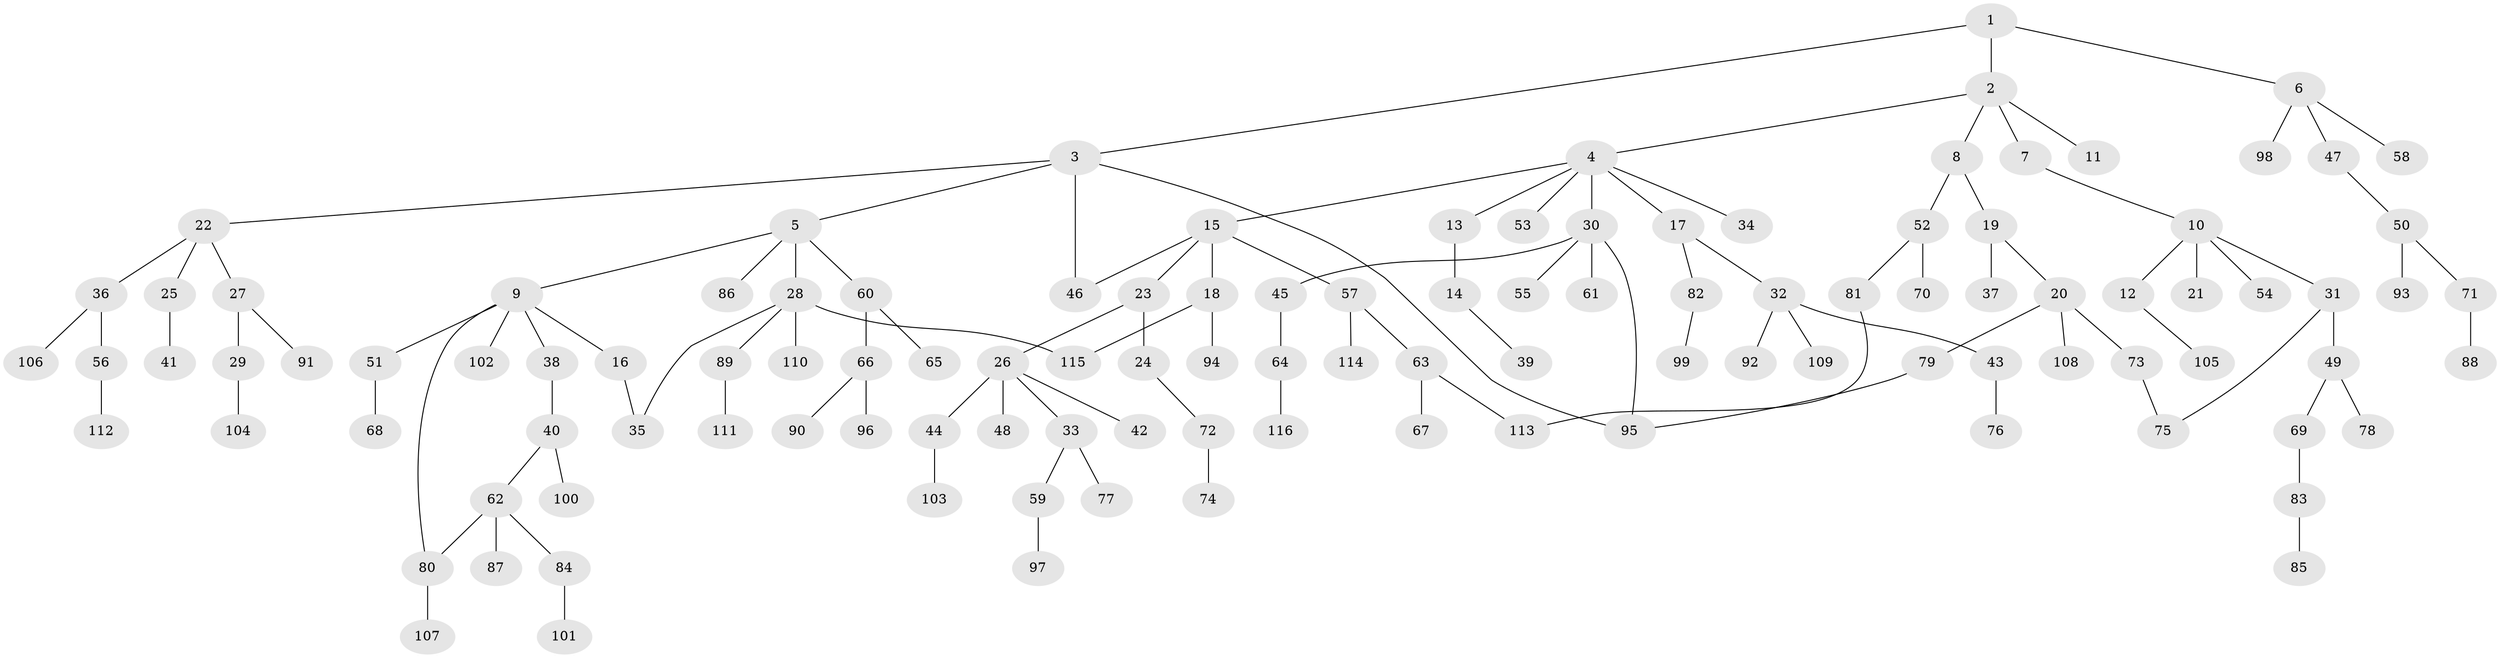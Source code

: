 // coarse degree distribution, {6: 0.039473684210526314, 4: 0.039473684210526314, 8: 0.013157894736842105, 3: 0.11842105263157894, 5: 0.09210526315789473, 1: 0.5263157894736842, 2: 0.17105263157894737}
// Generated by graph-tools (version 1.1) at 2025/51/02/27/25 19:51:37]
// undirected, 116 vertices, 123 edges
graph export_dot {
graph [start="1"]
  node [color=gray90,style=filled];
  1;
  2;
  3;
  4;
  5;
  6;
  7;
  8;
  9;
  10;
  11;
  12;
  13;
  14;
  15;
  16;
  17;
  18;
  19;
  20;
  21;
  22;
  23;
  24;
  25;
  26;
  27;
  28;
  29;
  30;
  31;
  32;
  33;
  34;
  35;
  36;
  37;
  38;
  39;
  40;
  41;
  42;
  43;
  44;
  45;
  46;
  47;
  48;
  49;
  50;
  51;
  52;
  53;
  54;
  55;
  56;
  57;
  58;
  59;
  60;
  61;
  62;
  63;
  64;
  65;
  66;
  67;
  68;
  69;
  70;
  71;
  72;
  73;
  74;
  75;
  76;
  77;
  78;
  79;
  80;
  81;
  82;
  83;
  84;
  85;
  86;
  87;
  88;
  89;
  90;
  91;
  92;
  93;
  94;
  95;
  96;
  97;
  98;
  99;
  100;
  101;
  102;
  103;
  104;
  105;
  106;
  107;
  108;
  109;
  110;
  111;
  112;
  113;
  114;
  115;
  116;
  1 -- 2;
  1 -- 3;
  1 -- 6;
  2 -- 4;
  2 -- 7;
  2 -- 8;
  2 -- 11;
  3 -- 5;
  3 -- 22;
  3 -- 95;
  3 -- 46;
  4 -- 13;
  4 -- 15;
  4 -- 17;
  4 -- 30;
  4 -- 34;
  4 -- 53;
  5 -- 9;
  5 -- 28;
  5 -- 60;
  5 -- 86;
  6 -- 47;
  6 -- 58;
  6 -- 98;
  7 -- 10;
  8 -- 19;
  8 -- 52;
  9 -- 16;
  9 -- 38;
  9 -- 51;
  9 -- 80;
  9 -- 102;
  10 -- 12;
  10 -- 21;
  10 -- 31;
  10 -- 54;
  12 -- 105;
  13 -- 14;
  14 -- 39;
  15 -- 18;
  15 -- 23;
  15 -- 46;
  15 -- 57;
  16 -- 35;
  17 -- 32;
  17 -- 82;
  18 -- 94;
  18 -- 115;
  19 -- 20;
  19 -- 37;
  20 -- 73;
  20 -- 79;
  20 -- 108;
  22 -- 25;
  22 -- 27;
  22 -- 36;
  23 -- 24;
  23 -- 26;
  24 -- 72;
  25 -- 41;
  26 -- 33;
  26 -- 42;
  26 -- 44;
  26 -- 48;
  27 -- 29;
  27 -- 91;
  28 -- 89;
  28 -- 110;
  28 -- 115;
  28 -- 35;
  29 -- 104;
  30 -- 45;
  30 -- 55;
  30 -- 61;
  30 -- 95;
  31 -- 49;
  31 -- 75;
  32 -- 43;
  32 -- 92;
  32 -- 109;
  33 -- 59;
  33 -- 77;
  36 -- 56;
  36 -- 106;
  38 -- 40;
  40 -- 62;
  40 -- 100;
  43 -- 76;
  44 -- 103;
  45 -- 64;
  47 -- 50;
  49 -- 69;
  49 -- 78;
  50 -- 71;
  50 -- 93;
  51 -- 68;
  52 -- 70;
  52 -- 81;
  56 -- 112;
  57 -- 63;
  57 -- 114;
  59 -- 97;
  60 -- 65;
  60 -- 66;
  62 -- 84;
  62 -- 87;
  62 -- 80;
  63 -- 67;
  63 -- 113;
  64 -- 116;
  66 -- 90;
  66 -- 96;
  69 -- 83;
  71 -- 88;
  72 -- 74;
  73 -- 75;
  79 -- 95;
  80 -- 107;
  81 -- 113;
  82 -- 99;
  83 -- 85;
  84 -- 101;
  89 -- 111;
}
